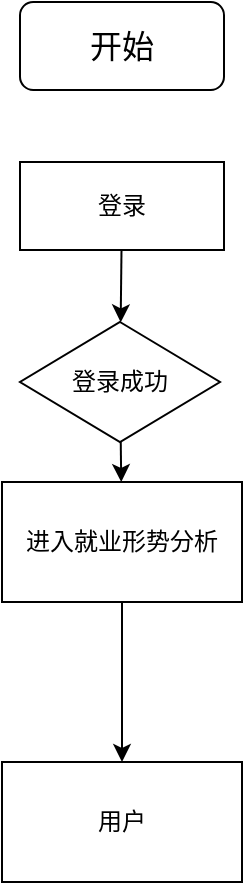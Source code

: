 <mxfile scale="1.25" border="0">
    <diagram id="V_oXI-Thrw-SmrUAFXe6" name="第 1 页">
        <mxGraphModel dx="781" dy="442" grid="1" gridSize="10" guides="1" tooltips="1" connect="1" arrows="1" fold="1" page="1" pageScale="1" pageWidth="192000" pageHeight="108000" math="0" shadow="0">
            <root>
                <mxCell id="0"/>
                <mxCell id="1" parent="0"/>
                <mxCell id="27" value="开始" style="rounded=1;whiteSpace=wrap;html=1;fillColor=none;fontSize=16;fontFamily=宋体;" vertex="1" parent="1">
                    <mxGeometry x="370" y="80" width="102" height="44" as="geometry"/>
                </mxCell>
                <mxCell id="35" value="" style="edgeStyle=none;html=1;fontFamily=宋体;fontSize=12;" edge="1" parent="1" source="30" target="34">
                    <mxGeometry relative="1" as="geometry"/>
                </mxCell>
                <mxCell id="30" value="登录" style="rounded=0;whiteSpace=wrap;html=1;fontFamily=宋体;fontSize=12;fillColor=none;" vertex="1" parent="1">
                    <mxGeometry x="370" y="160" width="102" height="44" as="geometry"/>
                </mxCell>
                <mxCell id="37" value="" style="edgeStyle=none;html=1;fontFamily=宋体;fontSize=12;" edge="1" parent="1" source="34" target="36">
                    <mxGeometry relative="1" as="geometry"/>
                </mxCell>
                <mxCell id="34" value="登录成功" style="rhombus;whiteSpace=wrap;html=1;fontFamily=宋体;fillColor=none;rounded=0;" vertex="1" parent="1">
                    <mxGeometry x="370" y="240" width="100" height="60" as="geometry"/>
                </mxCell>
                <mxCell id="39" value="" style="edgeStyle=none;html=1;fontFamily=宋体;fontSize=12;" edge="1" parent="1" source="36" target="38">
                    <mxGeometry relative="1" as="geometry"/>
                </mxCell>
                <mxCell id="36" value="进入就业形势分析" style="whiteSpace=wrap;html=1;fontFamily=宋体;fillColor=none;rounded=0;" vertex="1" parent="1">
                    <mxGeometry x="361" y="320" width="120" height="60" as="geometry"/>
                </mxCell>
                <mxCell id="38" value="用户" style="whiteSpace=wrap;html=1;fontFamily=宋体;fillColor=none;rounded=0;" vertex="1" parent="1">
                    <mxGeometry x="361" y="460" width="120" height="60" as="geometry"/>
                </mxCell>
            </root>
        </mxGraphModel>
    </diagram>
</mxfile>